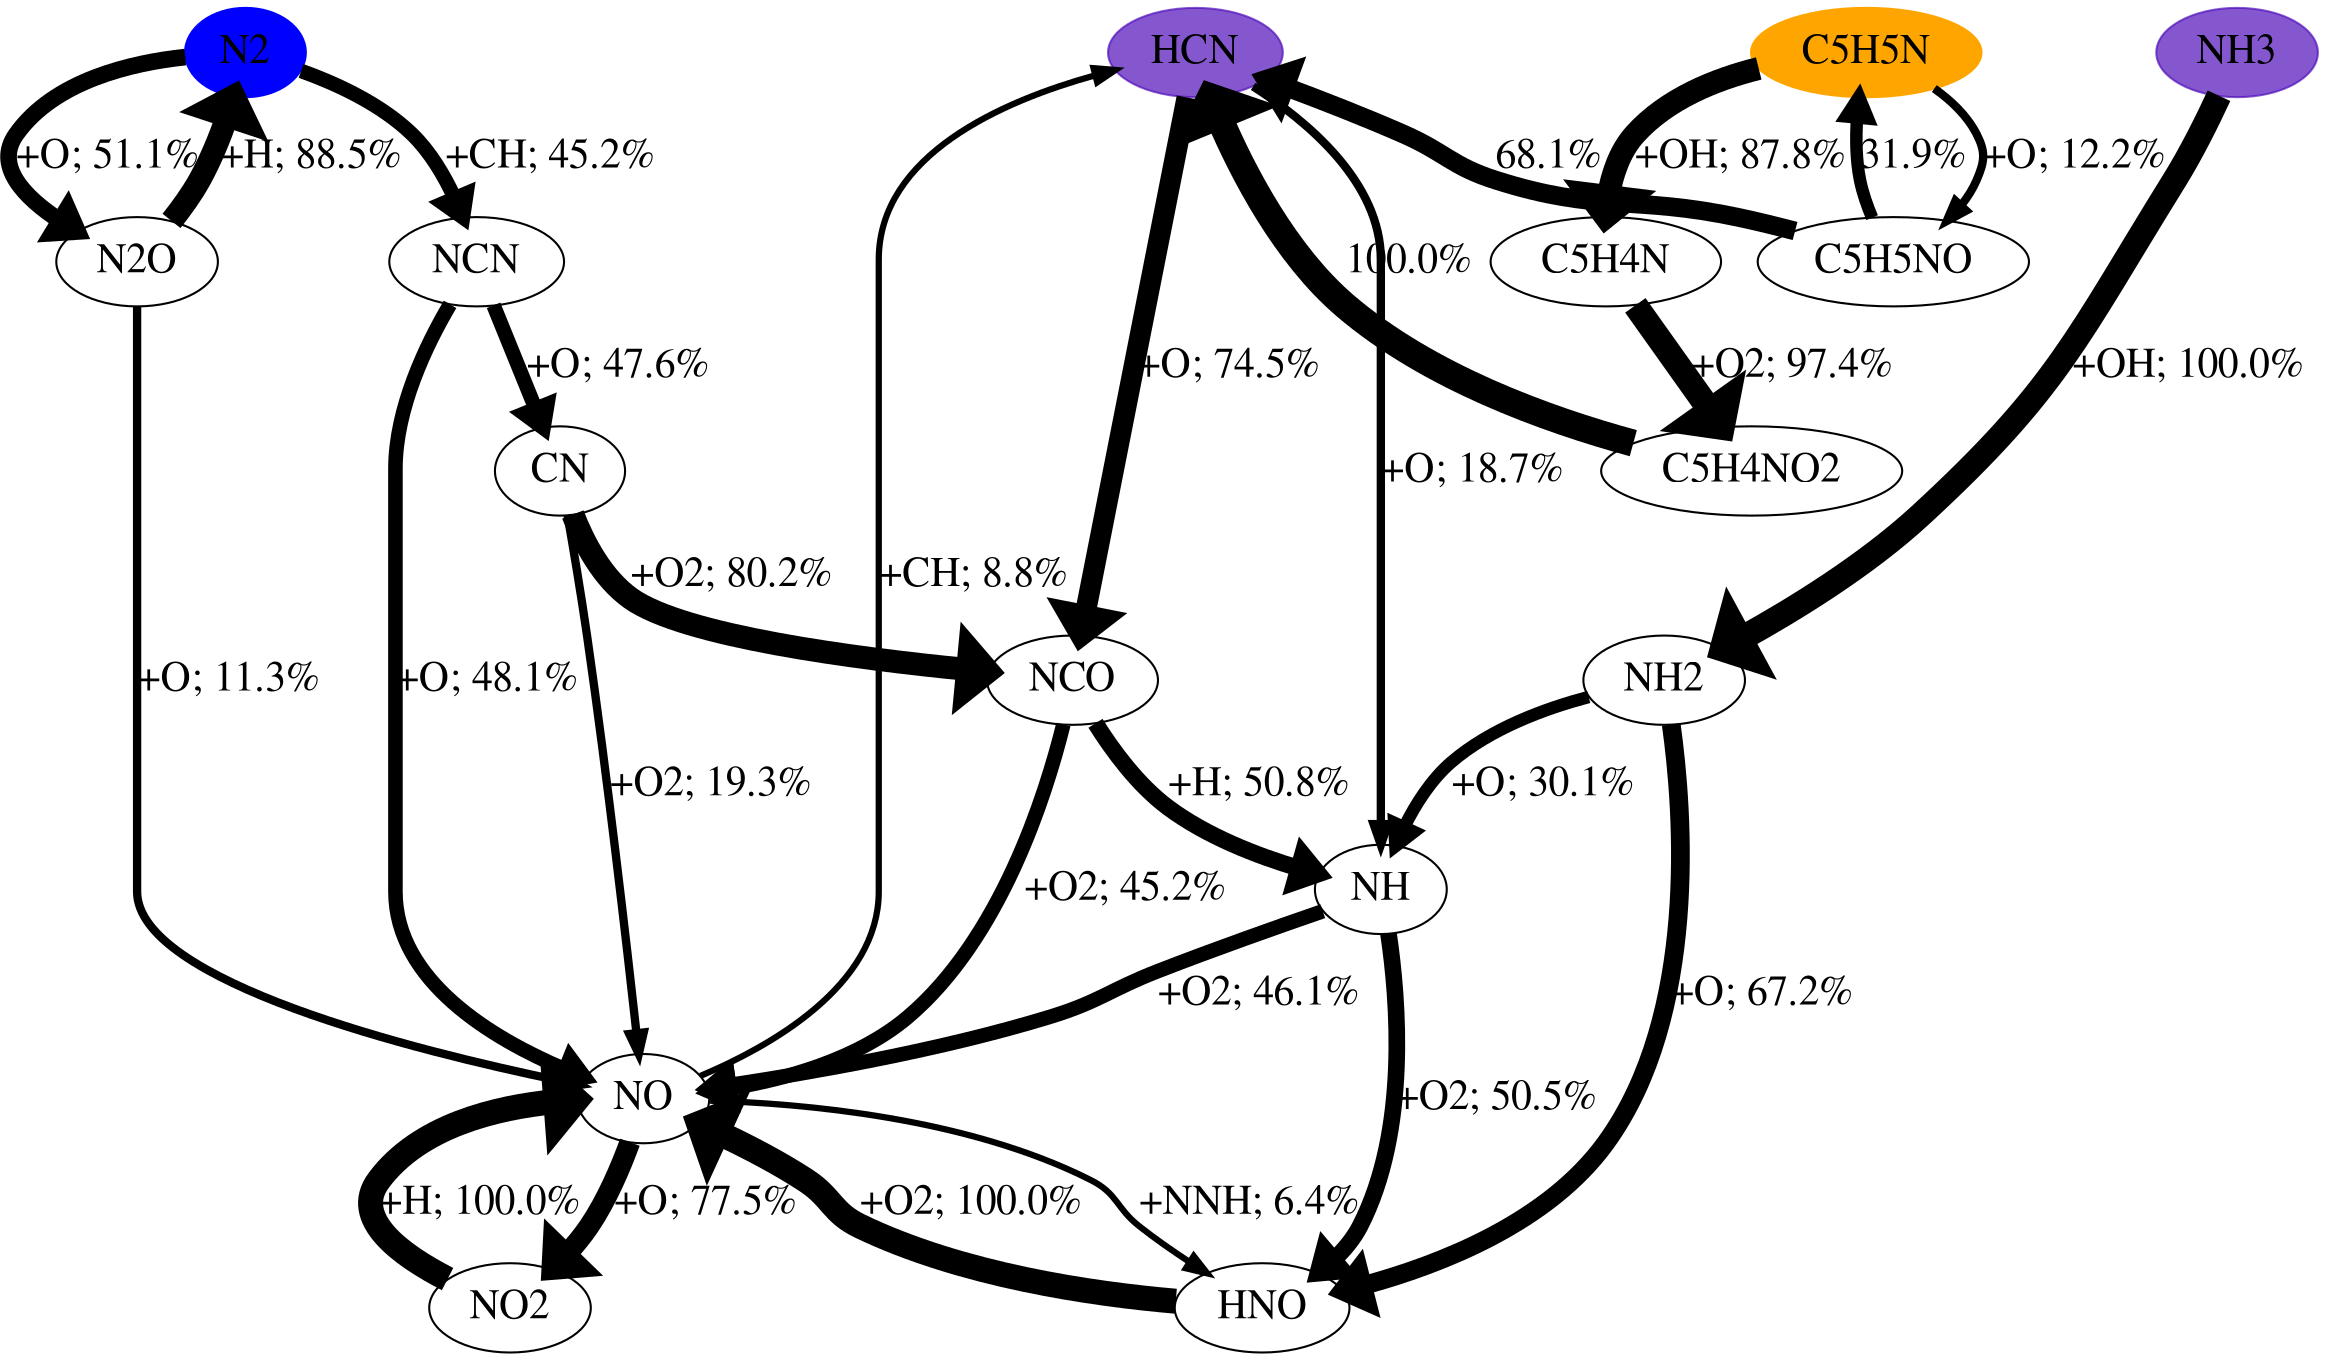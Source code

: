 digraph {
    graph [b="0,0,1558,558", rankdir=TB, center=true];
	NO -> HNO [label="+NNH; 6.4%" fontcolor=black fontname=Times fontsize=20 penwidth=3]
	NO -> NO2 [label="+O; 77.5%" fontcolor=black fontname=Times fontsize=20 penwidth=10]
	NO -> HCN [label="+CH; 8.8%" fontcolor=black fontname=Times fontsize=20 penwidth=3]
	HNO -> NO [label="+O2; 100.0%" fontcolor=black fontname=Times fontsize=20 penwidth=12]
	NH3 -> NH2 [label="+OH; 100.0%" fontcolor=black fontname=Times fontsize=20 penwidth=12]
	N2 -> N2O [label="+O; 51.1%" fontcolor=black fontname=Times fontsize=20 penwidth=8]
	N2 -> NCN [label="+CH; 45.2%" fontcolor=black fontname=Times fontsize=20 penwidth=7]
	NO2 -> NO [label="+H; 100.0%" fontcolor=black fontname=Times fontsize=20 penwidth=12]
	HCN -> NH [label="+O; 18.7%" fontcolor=black fontname=Times fontsize=20 penwidth=4]
	HCN -> NCO [label="+O; 74.5%" fontcolor=black fontname=Times fontsize=20 penwidth=10]
	C5H5N -> C5H4N [label="+OH; 87.8%" fontcolor=black fontname=Times fontsize=20 penwidth=11]
	C5H5N -> C5H5NO [label="+O; 12.2%" fontcolor=black fontname=Times fontsize=20 penwidth=4]
	NH2 -> NH [label="+O; 30.1%" fontcolor=black fontname=Times fontsize=20 penwidth=6]
	NH2 -> HNO [label="+O; 67.2%" fontcolor=black fontname=Times fontsize=20 penwidth=9]
	N2O -> N2 [label="+H; 88.5%" fontcolor=black fontname=Times fontsize=20 penwidth=11]
	N2O -> NO [label="+O; 11.3%" fontcolor=black fontname=Times fontsize=20 penwidth=4]
	NCN -> NO [label="+O; 48.1%" fontcolor=black fontname=Times fontsize=20 penwidth=7]
	NCN -> CN [label="+O; 47.6%" fontcolor=black fontname=Times fontsize=20 penwidth=7]
	NH -> HNO [label="+O2; 50.5%" fontcolor=black fontname=Times fontsize=20 penwidth=8]
	NH -> NO [label="+O2; 46.1%" fontcolor=black fontname=Times fontsize=20 penwidth=7]
	NCO -> NH [label="+H; 50.8%" fontcolor=black fontname=Times fontsize=20 penwidth=8]
	NCO -> NO [label="+O2; 45.2%" fontcolor=black fontname=Times fontsize=20 penwidth=7]
	C5H4N -> C5H4NO2 [label="+O2; 97.4%" fontcolor=black fontname=Times fontsize=20 penwidth=12]
	C5H5NO -> HCN [label="68.1%" fontcolor=black fontname=Times fontsize=20 penwidth=9]
	C5H5NO -> C5H5N [label="31.9%" fontcolor=black fontname=Times fontsize=20 penwidth=6]
	CN -> NO [label="+O2; 19.3%" fontcolor=black fontname=Times fontsize=20 penwidth=4]
	CN -> NCO [label="+O2; 80.2%" fontcolor=black fontname=Times fontsize=20 penwidth=11]
	C5H4NO2 -> HCN [label="100.0%" fontcolor=black fontname=Times fontsize=20 penwidth=13]
	NO [fontname=Times fontsize=20]
	HNO [fontname=Times fontsize=20]
	NH3 [fontname=Times fontsize=20]
	N2 [fontname=Times fontsize=20]
	NO2 [fontname=Times fontsize=20]
	HCN [fontname=Times fontsize=20]
	C5H5N [fontname=Times fontsize=20]
	NH2 [fontname=Times fontsize=20]
	N2O [fontname=Times fontsize=20]
	NCN [fontname=Times fontsize=20]
	NH [fontname=Times fontsize=20]
	NCO [fontname=Times fontsize=20]
	C5H4N [fontname=Times fontsize=20]
	C5H5NO [fontname=Times fontsize=20]
	CN [fontname=Times fontsize=20]
	C5H4NO2 [fontname=Times fontsize=20]
	HCN [color="#500dbab1" fillcolor="#500dbab1" style=filled]
	NH3 [color="#500dbab1" fillcolor="#500dbab1" style=filled]
	C5H5N [color=orange fillcolor=orange style=filled]
	N2 [color=blue fillcolor=blue style=filled]

    {rank="source"; C5H5N,NH3,HCN,N2}
}